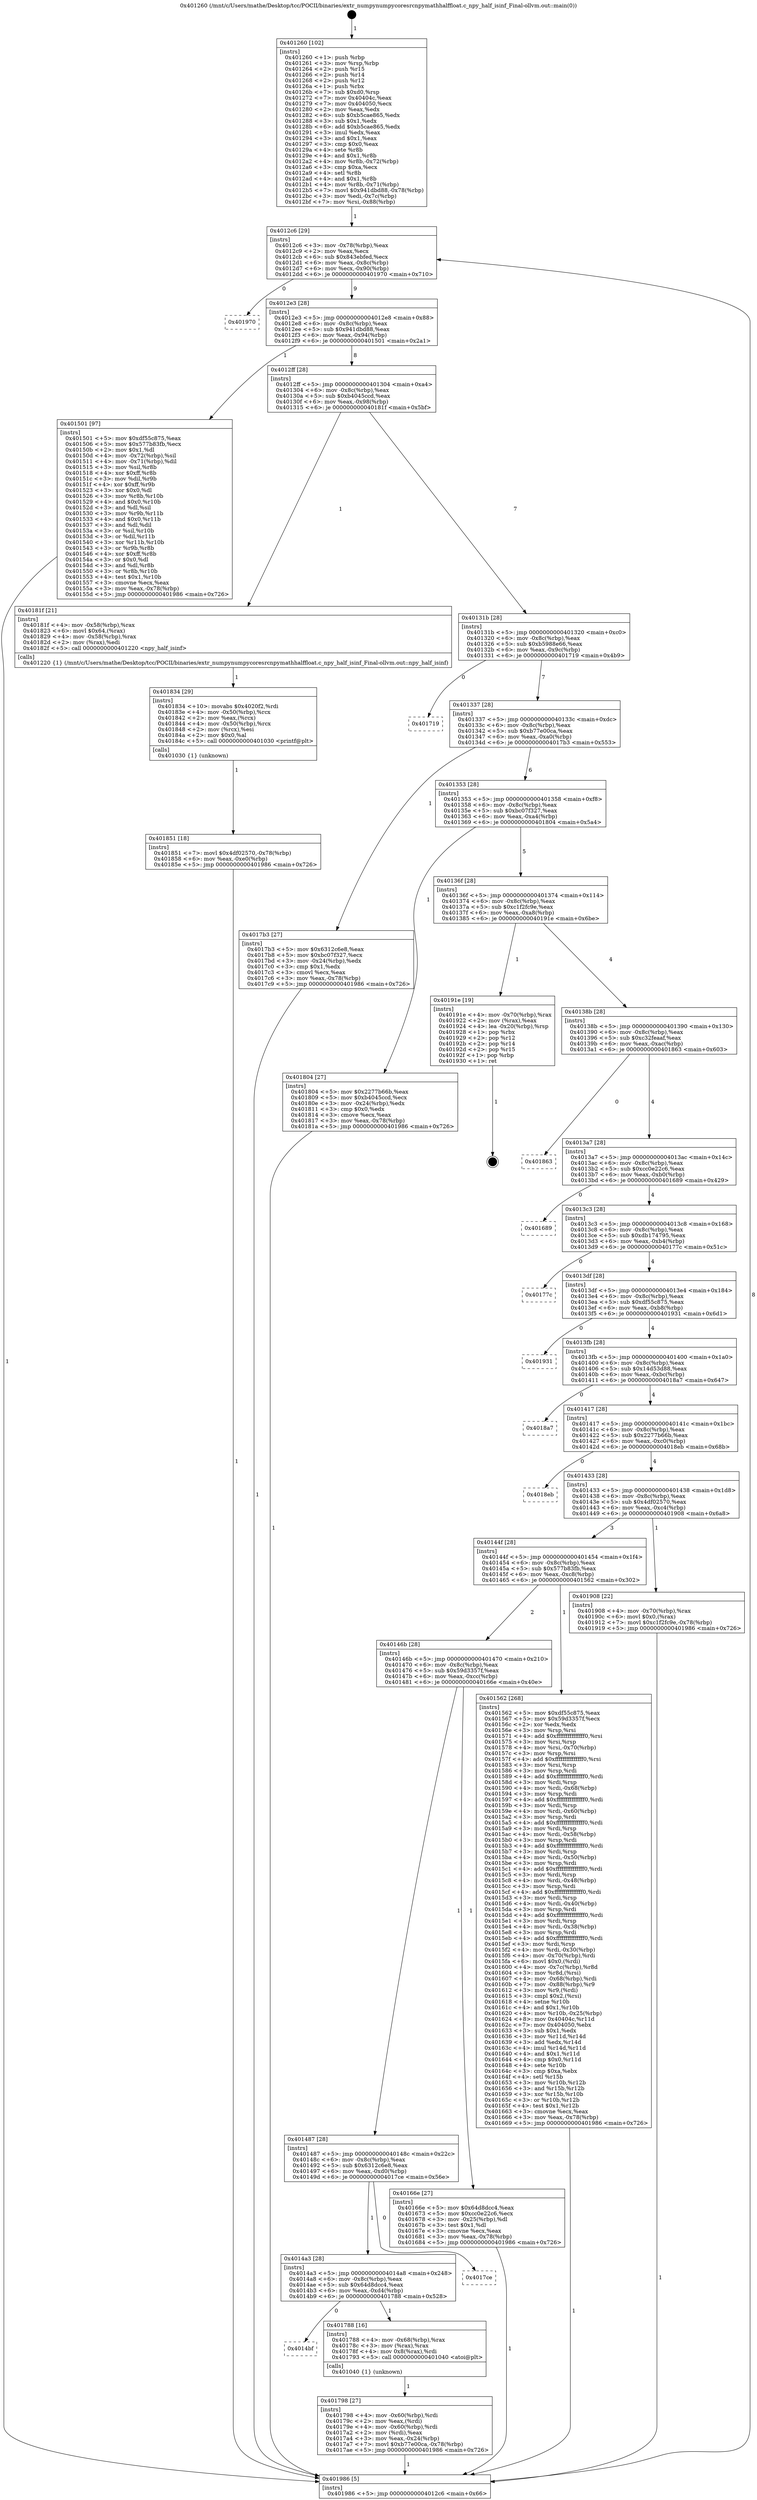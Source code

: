 digraph "0x401260" {
  label = "0x401260 (/mnt/c/Users/mathe/Desktop/tcc/POCII/binaries/extr_numpynumpycoresrcnpymathhalffloat.c_npy_half_isinf_Final-ollvm.out::main(0))"
  labelloc = "t"
  node[shape=record]

  Entry [label="",width=0.3,height=0.3,shape=circle,fillcolor=black,style=filled]
  "0x4012c6" [label="{
     0x4012c6 [29]\l
     | [instrs]\l
     &nbsp;&nbsp;0x4012c6 \<+3\>: mov -0x78(%rbp),%eax\l
     &nbsp;&nbsp;0x4012c9 \<+2\>: mov %eax,%ecx\l
     &nbsp;&nbsp;0x4012cb \<+6\>: sub $0x843ebfed,%ecx\l
     &nbsp;&nbsp;0x4012d1 \<+6\>: mov %eax,-0x8c(%rbp)\l
     &nbsp;&nbsp;0x4012d7 \<+6\>: mov %ecx,-0x90(%rbp)\l
     &nbsp;&nbsp;0x4012dd \<+6\>: je 0000000000401970 \<main+0x710\>\l
  }"]
  "0x401970" [label="{
     0x401970\l
  }", style=dashed]
  "0x4012e3" [label="{
     0x4012e3 [28]\l
     | [instrs]\l
     &nbsp;&nbsp;0x4012e3 \<+5\>: jmp 00000000004012e8 \<main+0x88\>\l
     &nbsp;&nbsp;0x4012e8 \<+6\>: mov -0x8c(%rbp),%eax\l
     &nbsp;&nbsp;0x4012ee \<+5\>: sub $0x941dbd88,%eax\l
     &nbsp;&nbsp;0x4012f3 \<+6\>: mov %eax,-0x94(%rbp)\l
     &nbsp;&nbsp;0x4012f9 \<+6\>: je 0000000000401501 \<main+0x2a1\>\l
  }"]
  Exit [label="",width=0.3,height=0.3,shape=circle,fillcolor=black,style=filled,peripheries=2]
  "0x401501" [label="{
     0x401501 [97]\l
     | [instrs]\l
     &nbsp;&nbsp;0x401501 \<+5\>: mov $0xdf55c875,%eax\l
     &nbsp;&nbsp;0x401506 \<+5\>: mov $0x577b83fb,%ecx\l
     &nbsp;&nbsp;0x40150b \<+2\>: mov $0x1,%dl\l
     &nbsp;&nbsp;0x40150d \<+4\>: mov -0x72(%rbp),%sil\l
     &nbsp;&nbsp;0x401511 \<+4\>: mov -0x71(%rbp),%dil\l
     &nbsp;&nbsp;0x401515 \<+3\>: mov %sil,%r8b\l
     &nbsp;&nbsp;0x401518 \<+4\>: xor $0xff,%r8b\l
     &nbsp;&nbsp;0x40151c \<+3\>: mov %dil,%r9b\l
     &nbsp;&nbsp;0x40151f \<+4\>: xor $0xff,%r9b\l
     &nbsp;&nbsp;0x401523 \<+3\>: xor $0x0,%dl\l
     &nbsp;&nbsp;0x401526 \<+3\>: mov %r8b,%r10b\l
     &nbsp;&nbsp;0x401529 \<+4\>: and $0x0,%r10b\l
     &nbsp;&nbsp;0x40152d \<+3\>: and %dl,%sil\l
     &nbsp;&nbsp;0x401530 \<+3\>: mov %r9b,%r11b\l
     &nbsp;&nbsp;0x401533 \<+4\>: and $0x0,%r11b\l
     &nbsp;&nbsp;0x401537 \<+3\>: and %dl,%dil\l
     &nbsp;&nbsp;0x40153a \<+3\>: or %sil,%r10b\l
     &nbsp;&nbsp;0x40153d \<+3\>: or %dil,%r11b\l
     &nbsp;&nbsp;0x401540 \<+3\>: xor %r11b,%r10b\l
     &nbsp;&nbsp;0x401543 \<+3\>: or %r9b,%r8b\l
     &nbsp;&nbsp;0x401546 \<+4\>: xor $0xff,%r8b\l
     &nbsp;&nbsp;0x40154a \<+3\>: or $0x0,%dl\l
     &nbsp;&nbsp;0x40154d \<+3\>: and %dl,%r8b\l
     &nbsp;&nbsp;0x401550 \<+3\>: or %r8b,%r10b\l
     &nbsp;&nbsp;0x401553 \<+4\>: test $0x1,%r10b\l
     &nbsp;&nbsp;0x401557 \<+3\>: cmovne %ecx,%eax\l
     &nbsp;&nbsp;0x40155a \<+3\>: mov %eax,-0x78(%rbp)\l
     &nbsp;&nbsp;0x40155d \<+5\>: jmp 0000000000401986 \<main+0x726\>\l
  }"]
  "0x4012ff" [label="{
     0x4012ff [28]\l
     | [instrs]\l
     &nbsp;&nbsp;0x4012ff \<+5\>: jmp 0000000000401304 \<main+0xa4\>\l
     &nbsp;&nbsp;0x401304 \<+6\>: mov -0x8c(%rbp),%eax\l
     &nbsp;&nbsp;0x40130a \<+5\>: sub $0xb4045ccd,%eax\l
     &nbsp;&nbsp;0x40130f \<+6\>: mov %eax,-0x98(%rbp)\l
     &nbsp;&nbsp;0x401315 \<+6\>: je 000000000040181f \<main+0x5bf\>\l
  }"]
  "0x401986" [label="{
     0x401986 [5]\l
     | [instrs]\l
     &nbsp;&nbsp;0x401986 \<+5\>: jmp 00000000004012c6 \<main+0x66\>\l
  }"]
  "0x401260" [label="{
     0x401260 [102]\l
     | [instrs]\l
     &nbsp;&nbsp;0x401260 \<+1\>: push %rbp\l
     &nbsp;&nbsp;0x401261 \<+3\>: mov %rsp,%rbp\l
     &nbsp;&nbsp;0x401264 \<+2\>: push %r15\l
     &nbsp;&nbsp;0x401266 \<+2\>: push %r14\l
     &nbsp;&nbsp;0x401268 \<+2\>: push %r12\l
     &nbsp;&nbsp;0x40126a \<+1\>: push %rbx\l
     &nbsp;&nbsp;0x40126b \<+7\>: sub $0xd0,%rsp\l
     &nbsp;&nbsp;0x401272 \<+7\>: mov 0x40404c,%eax\l
     &nbsp;&nbsp;0x401279 \<+7\>: mov 0x404050,%ecx\l
     &nbsp;&nbsp;0x401280 \<+2\>: mov %eax,%edx\l
     &nbsp;&nbsp;0x401282 \<+6\>: sub $0xb5cae865,%edx\l
     &nbsp;&nbsp;0x401288 \<+3\>: sub $0x1,%edx\l
     &nbsp;&nbsp;0x40128b \<+6\>: add $0xb5cae865,%edx\l
     &nbsp;&nbsp;0x401291 \<+3\>: imul %edx,%eax\l
     &nbsp;&nbsp;0x401294 \<+3\>: and $0x1,%eax\l
     &nbsp;&nbsp;0x401297 \<+3\>: cmp $0x0,%eax\l
     &nbsp;&nbsp;0x40129a \<+4\>: sete %r8b\l
     &nbsp;&nbsp;0x40129e \<+4\>: and $0x1,%r8b\l
     &nbsp;&nbsp;0x4012a2 \<+4\>: mov %r8b,-0x72(%rbp)\l
     &nbsp;&nbsp;0x4012a6 \<+3\>: cmp $0xa,%ecx\l
     &nbsp;&nbsp;0x4012a9 \<+4\>: setl %r8b\l
     &nbsp;&nbsp;0x4012ad \<+4\>: and $0x1,%r8b\l
     &nbsp;&nbsp;0x4012b1 \<+4\>: mov %r8b,-0x71(%rbp)\l
     &nbsp;&nbsp;0x4012b5 \<+7\>: movl $0x941dbd88,-0x78(%rbp)\l
     &nbsp;&nbsp;0x4012bc \<+3\>: mov %edi,-0x7c(%rbp)\l
     &nbsp;&nbsp;0x4012bf \<+7\>: mov %rsi,-0x88(%rbp)\l
  }"]
  "0x401851" [label="{
     0x401851 [18]\l
     | [instrs]\l
     &nbsp;&nbsp;0x401851 \<+7\>: movl $0x4df02570,-0x78(%rbp)\l
     &nbsp;&nbsp;0x401858 \<+6\>: mov %eax,-0xe0(%rbp)\l
     &nbsp;&nbsp;0x40185e \<+5\>: jmp 0000000000401986 \<main+0x726\>\l
  }"]
  "0x40181f" [label="{
     0x40181f [21]\l
     | [instrs]\l
     &nbsp;&nbsp;0x40181f \<+4\>: mov -0x58(%rbp),%rax\l
     &nbsp;&nbsp;0x401823 \<+6\>: movl $0x64,(%rax)\l
     &nbsp;&nbsp;0x401829 \<+4\>: mov -0x58(%rbp),%rax\l
     &nbsp;&nbsp;0x40182d \<+2\>: mov (%rax),%edi\l
     &nbsp;&nbsp;0x40182f \<+5\>: call 0000000000401220 \<npy_half_isinf\>\l
     | [calls]\l
     &nbsp;&nbsp;0x401220 \{1\} (/mnt/c/Users/mathe/Desktop/tcc/POCII/binaries/extr_numpynumpycoresrcnpymathhalffloat.c_npy_half_isinf_Final-ollvm.out::npy_half_isinf)\l
  }"]
  "0x40131b" [label="{
     0x40131b [28]\l
     | [instrs]\l
     &nbsp;&nbsp;0x40131b \<+5\>: jmp 0000000000401320 \<main+0xc0\>\l
     &nbsp;&nbsp;0x401320 \<+6\>: mov -0x8c(%rbp),%eax\l
     &nbsp;&nbsp;0x401326 \<+5\>: sub $0xb5988e66,%eax\l
     &nbsp;&nbsp;0x40132b \<+6\>: mov %eax,-0x9c(%rbp)\l
     &nbsp;&nbsp;0x401331 \<+6\>: je 0000000000401719 \<main+0x4b9\>\l
  }"]
  "0x401834" [label="{
     0x401834 [29]\l
     | [instrs]\l
     &nbsp;&nbsp;0x401834 \<+10\>: movabs $0x4020f2,%rdi\l
     &nbsp;&nbsp;0x40183e \<+4\>: mov -0x50(%rbp),%rcx\l
     &nbsp;&nbsp;0x401842 \<+2\>: mov %eax,(%rcx)\l
     &nbsp;&nbsp;0x401844 \<+4\>: mov -0x50(%rbp),%rcx\l
     &nbsp;&nbsp;0x401848 \<+2\>: mov (%rcx),%esi\l
     &nbsp;&nbsp;0x40184a \<+2\>: mov $0x0,%al\l
     &nbsp;&nbsp;0x40184c \<+5\>: call 0000000000401030 \<printf@plt\>\l
     | [calls]\l
     &nbsp;&nbsp;0x401030 \{1\} (unknown)\l
  }"]
  "0x401719" [label="{
     0x401719\l
  }", style=dashed]
  "0x401337" [label="{
     0x401337 [28]\l
     | [instrs]\l
     &nbsp;&nbsp;0x401337 \<+5\>: jmp 000000000040133c \<main+0xdc\>\l
     &nbsp;&nbsp;0x40133c \<+6\>: mov -0x8c(%rbp),%eax\l
     &nbsp;&nbsp;0x401342 \<+5\>: sub $0xb77e00ca,%eax\l
     &nbsp;&nbsp;0x401347 \<+6\>: mov %eax,-0xa0(%rbp)\l
     &nbsp;&nbsp;0x40134d \<+6\>: je 00000000004017b3 \<main+0x553\>\l
  }"]
  "0x401798" [label="{
     0x401798 [27]\l
     | [instrs]\l
     &nbsp;&nbsp;0x401798 \<+4\>: mov -0x60(%rbp),%rdi\l
     &nbsp;&nbsp;0x40179c \<+2\>: mov %eax,(%rdi)\l
     &nbsp;&nbsp;0x40179e \<+4\>: mov -0x60(%rbp),%rdi\l
     &nbsp;&nbsp;0x4017a2 \<+2\>: mov (%rdi),%eax\l
     &nbsp;&nbsp;0x4017a4 \<+3\>: mov %eax,-0x24(%rbp)\l
     &nbsp;&nbsp;0x4017a7 \<+7\>: movl $0xb77e00ca,-0x78(%rbp)\l
     &nbsp;&nbsp;0x4017ae \<+5\>: jmp 0000000000401986 \<main+0x726\>\l
  }"]
  "0x4017b3" [label="{
     0x4017b3 [27]\l
     | [instrs]\l
     &nbsp;&nbsp;0x4017b3 \<+5\>: mov $0x6312c6e8,%eax\l
     &nbsp;&nbsp;0x4017b8 \<+5\>: mov $0xbc07f327,%ecx\l
     &nbsp;&nbsp;0x4017bd \<+3\>: mov -0x24(%rbp),%edx\l
     &nbsp;&nbsp;0x4017c0 \<+3\>: cmp $0x1,%edx\l
     &nbsp;&nbsp;0x4017c3 \<+3\>: cmovl %ecx,%eax\l
     &nbsp;&nbsp;0x4017c6 \<+3\>: mov %eax,-0x78(%rbp)\l
     &nbsp;&nbsp;0x4017c9 \<+5\>: jmp 0000000000401986 \<main+0x726\>\l
  }"]
  "0x401353" [label="{
     0x401353 [28]\l
     | [instrs]\l
     &nbsp;&nbsp;0x401353 \<+5\>: jmp 0000000000401358 \<main+0xf8\>\l
     &nbsp;&nbsp;0x401358 \<+6\>: mov -0x8c(%rbp),%eax\l
     &nbsp;&nbsp;0x40135e \<+5\>: sub $0xbc07f327,%eax\l
     &nbsp;&nbsp;0x401363 \<+6\>: mov %eax,-0xa4(%rbp)\l
     &nbsp;&nbsp;0x401369 \<+6\>: je 0000000000401804 \<main+0x5a4\>\l
  }"]
  "0x4014bf" [label="{
     0x4014bf\l
  }", style=dashed]
  "0x401804" [label="{
     0x401804 [27]\l
     | [instrs]\l
     &nbsp;&nbsp;0x401804 \<+5\>: mov $0x2277b66b,%eax\l
     &nbsp;&nbsp;0x401809 \<+5\>: mov $0xb4045ccd,%ecx\l
     &nbsp;&nbsp;0x40180e \<+3\>: mov -0x24(%rbp),%edx\l
     &nbsp;&nbsp;0x401811 \<+3\>: cmp $0x0,%edx\l
     &nbsp;&nbsp;0x401814 \<+3\>: cmove %ecx,%eax\l
     &nbsp;&nbsp;0x401817 \<+3\>: mov %eax,-0x78(%rbp)\l
     &nbsp;&nbsp;0x40181a \<+5\>: jmp 0000000000401986 \<main+0x726\>\l
  }"]
  "0x40136f" [label="{
     0x40136f [28]\l
     | [instrs]\l
     &nbsp;&nbsp;0x40136f \<+5\>: jmp 0000000000401374 \<main+0x114\>\l
     &nbsp;&nbsp;0x401374 \<+6\>: mov -0x8c(%rbp),%eax\l
     &nbsp;&nbsp;0x40137a \<+5\>: sub $0xc1f2fc9e,%eax\l
     &nbsp;&nbsp;0x40137f \<+6\>: mov %eax,-0xa8(%rbp)\l
     &nbsp;&nbsp;0x401385 \<+6\>: je 000000000040191e \<main+0x6be\>\l
  }"]
  "0x401788" [label="{
     0x401788 [16]\l
     | [instrs]\l
     &nbsp;&nbsp;0x401788 \<+4\>: mov -0x68(%rbp),%rax\l
     &nbsp;&nbsp;0x40178c \<+3\>: mov (%rax),%rax\l
     &nbsp;&nbsp;0x40178f \<+4\>: mov 0x8(%rax),%rdi\l
     &nbsp;&nbsp;0x401793 \<+5\>: call 0000000000401040 \<atoi@plt\>\l
     | [calls]\l
     &nbsp;&nbsp;0x401040 \{1\} (unknown)\l
  }"]
  "0x40191e" [label="{
     0x40191e [19]\l
     | [instrs]\l
     &nbsp;&nbsp;0x40191e \<+4\>: mov -0x70(%rbp),%rax\l
     &nbsp;&nbsp;0x401922 \<+2\>: mov (%rax),%eax\l
     &nbsp;&nbsp;0x401924 \<+4\>: lea -0x20(%rbp),%rsp\l
     &nbsp;&nbsp;0x401928 \<+1\>: pop %rbx\l
     &nbsp;&nbsp;0x401929 \<+2\>: pop %r12\l
     &nbsp;&nbsp;0x40192b \<+2\>: pop %r14\l
     &nbsp;&nbsp;0x40192d \<+2\>: pop %r15\l
     &nbsp;&nbsp;0x40192f \<+1\>: pop %rbp\l
     &nbsp;&nbsp;0x401930 \<+1\>: ret\l
  }"]
  "0x40138b" [label="{
     0x40138b [28]\l
     | [instrs]\l
     &nbsp;&nbsp;0x40138b \<+5\>: jmp 0000000000401390 \<main+0x130\>\l
     &nbsp;&nbsp;0x401390 \<+6\>: mov -0x8c(%rbp),%eax\l
     &nbsp;&nbsp;0x401396 \<+5\>: sub $0xc32feaaf,%eax\l
     &nbsp;&nbsp;0x40139b \<+6\>: mov %eax,-0xac(%rbp)\l
     &nbsp;&nbsp;0x4013a1 \<+6\>: je 0000000000401863 \<main+0x603\>\l
  }"]
  "0x4014a3" [label="{
     0x4014a3 [28]\l
     | [instrs]\l
     &nbsp;&nbsp;0x4014a3 \<+5\>: jmp 00000000004014a8 \<main+0x248\>\l
     &nbsp;&nbsp;0x4014a8 \<+6\>: mov -0x8c(%rbp),%eax\l
     &nbsp;&nbsp;0x4014ae \<+5\>: sub $0x64d8dcc4,%eax\l
     &nbsp;&nbsp;0x4014b3 \<+6\>: mov %eax,-0xd4(%rbp)\l
     &nbsp;&nbsp;0x4014b9 \<+6\>: je 0000000000401788 \<main+0x528\>\l
  }"]
  "0x401863" [label="{
     0x401863\l
  }", style=dashed]
  "0x4013a7" [label="{
     0x4013a7 [28]\l
     | [instrs]\l
     &nbsp;&nbsp;0x4013a7 \<+5\>: jmp 00000000004013ac \<main+0x14c\>\l
     &nbsp;&nbsp;0x4013ac \<+6\>: mov -0x8c(%rbp),%eax\l
     &nbsp;&nbsp;0x4013b2 \<+5\>: sub $0xcc0e22c6,%eax\l
     &nbsp;&nbsp;0x4013b7 \<+6\>: mov %eax,-0xb0(%rbp)\l
     &nbsp;&nbsp;0x4013bd \<+6\>: je 0000000000401689 \<main+0x429\>\l
  }"]
  "0x4017ce" [label="{
     0x4017ce\l
  }", style=dashed]
  "0x401689" [label="{
     0x401689\l
  }", style=dashed]
  "0x4013c3" [label="{
     0x4013c3 [28]\l
     | [instrs]\l
     &nbsp;&nbsp;0x4013c3 \<+5\>: jmp 00000000004013c8 \<main+0x168\>\l
     &nbsp;&nbsp;0x4013c8 \<+6\>: mov -0x8c(%rbp),%eax\l
     &nbsp;&nbsp;0x4013ce \<+5\>: sub $0xdb174795,%eax\l
     &nbsp;&nbsp;0x4013d3 \<+6\>: mov %eax,-0xb4(%rbp)\l
     &nbsp;&nbsp;0x4013d9 \<+6\>: je 000000000040177c \<main+0x51c\>\l
  }"]
  "0x401487" [label="{
     0x401487 [28]\l
     | [instrs]\l
     &nbsp;&nbsp;0x401487 \<+5\>: jmp 000000000040148c \<main+0x22c\>\l
     &nbsp;&nbsp;0x40148c \<+6\>: mov -0x8c(%rbp),%eax\l
     &nbsp;&nbsp;0x401492 \<+5\>: sub $0x6312c6e8,%eax\l
     &nbsp;&nbsp;0x401497 \<+6\>: mov %eax,-0xd0(%rbp)\l
     &nbsp;&nbsp;0x40149d \<+6\>: je 00000000004017ce \<main+0x56e\>\l
  }"]
  "0x40177c" [label="{
     0x40177c\l
  }", style=dashed]
  "0x4013df" [label="{
     0x4013df [28]\l
     | [instrs]\l
     &nbsp;&nbsp;0x4013df \<+5\>: jmp 00000000004013e4 \<main+0x184\>\l
     &nbsp;&nbsp;0x4013e4 \<+6\>: mov -0x8c(%rbp),%eax\l
     &nbsp;&nbsp;0x4013ea \<+5\>: sub $0xdf55c875,%eax\l
     &nbsp;&nbsp;0x4013ef \<+6\>: mov %eax,-0xb8(%rbp)\l
     &nbsp;&nbsp;0x4013f5 \<+6\>: je 0000000000401931 \<main+0x6d1\>\l
  }"]
  "0x40166e" [label="{
     0x40166e [27]\l
     | [instrs]\l
     &nbsp;&nbsp;0x40166e \<+5\>: mov $0x64d8dcc4,%eax\l
     &nbsp;&nbsp;0x401673 \<+5\>: mov $0xcc0e22c6,%ecx\l
     &nbsp;&nbsp;0x401678 \<+3\>: mov -0x25(%rbp),%dl\l
     &nbsp;&nbsp;0x40167b \<+3\>: test $0x1,%dl\l
     &nbsp;&nbsp;0x40167e \<+3\>: cmovne %ecx,%eax\l
     &nbsp;&nbsp;0x401681 \<+3\>: mov %eax,-0x78(%rbp)\l
     &nbsp;&nbsp;0x401684 \<+5\>: jmp 0000000000401986 \<main+0x726\>\l
  }"]
  "0x401931" [label="{
     0x401931\l
  }", style=dashed]
  "0x4013fb" [label="{
     0x4013fb [28]\l
     | [instrs]\l
     &nbsp;&nbsp;0x4013fb \<+5\>: jmp 0000000000401400 \<main+0x1a0\>\l
     &nbsp;&nbsp;0x401400 \<+6\>: mov -0x8c(%rbp),%eax\l
     &nbsp;&nbsp;0x401406 \<+5\>: sub $0x14d53d88,%eax\l
     &nbsp;&nbsp;0x40140b \<+6\>: mov %eax,-0xbc(%rbp)\l
     &nbsp;&nbsp;0x401411 \<+6\>: je 00000000004018a7 \<main+0x647\>\l
  }"]
  "0x40146b" [label="{
     0x40146b [28]\l
     | [instrs]\l
     &nbsp;&nbsp;0x40146b \<+5\>: jmp 0000000000401470 \<main+0x210\>\l
     &nbsp;&nbsp;0x401470 \<+6\>: mov -0x8c(%rbp),%eax\l
     &nbsp;&nbsp;0x401476 \<+5\>: sub $0x59d3357f,%eax\l
     &nbsp;&nbsp;0x40147b \<+6\>: mov %eax,-0xcc(%rbp)\l
     &nbsp;&nbsp;0x401481 \<+6\>: je 000000000040166e \<main+0x40e\>\l
  }"]
  "0x4018a7" [label="{
     0x4018a7\l
  }", style=dashed]
  "0x401417" [label="{
     0x401417 [28]\l
     | [instrs]\l
     &nbsp;&nbsp;0x401417 \<+5\>: jmp 000000000040141c \<main+0x1bc\>\l
     &nbsp;&nbsp;0x40141c \<+6\>: mov -0x8c(%rbp),%eax\l
     &nbsp;&nbsp;0x401422 \<+5\>: sub $0x2277b66b,%eax\l
     &nbsp;&nbsp;0x401427 \<+6\>: mov %eax,-0xc0(%rbp)\l
     &nbsp;&nbsp;0x40142d \<+6\>: je 00000000004018eb \<main+0x68b\>\l
  }"]
  "0x401562" [label="{
     0x401562 [268]\l
     | [instrs]\l
     &nbsp;&nbsp;0x401562 \<+5\>: mov $0xdf55c875,%eax\l
     &nbsp;&nbsp;0x401567 \<+5\>: mov $0x59d3357f,%ecx\l
     &nbsp;&nbsp;0x40156c \<+2\>: xor %edx,%edx\l
     &nbsp;&nbsp;0x40156e \<+3\>: mov %rsp,%rsi\l
     &nbsp;&nbsp;0x401571 \<+4\>: add $0xfffffffffffffff0,%rsi\l
     &nbsp;&nbsp;0x401575 \<+3\>: mov %rsi,%rsp\l
     &nbsp;&nbsp;0x401578 \<+4\>: mov %rsi,-0x70(%rbp)\l
     &nbsp;&nbsp;0x40157c \<+3\>: mov %rsp,%rsi\l
     &nbsp;&nbsp;0x40157f \<+4\>: add $0xfffffffffffffff0,%rsi\l
     &nbsp;&nbsp;0x401583 \<+3\>: mov %rsi,%rsp\l
     &nbsp;&nbsp;0x401586 \<+3\>: mov %rsp,%rdi\l
     &nbsp;&nbsp;0x401589 \<+4\>: add $0xfffffffffffffff0,%rdi\l
     &nbsp;&nbsp;0x40158d \<+3\>: mov %rdi,%rsp\l
     &nbsp;&nbsp;0x401590 \<+4\>: mov %rdi,-0x68(%rbp)\l
     &nbsp;&nbsp;0x401594 \<+3\>: mov %rsp,%rdi\l
     &nbsp;&nbsp;0x401597 \<+4\>: add $0xfffffffffffffff0,%rdi\l
     &nbsp;&nbsp;0x40159b \<+3\>: mov %rdi,%rsp\l
     &nbsp;&nbsp;0x40159e \<+4\>: mov %rdi,-0x60(%rbp)\l
     &nbsp;&nbsp;0x4015a2 \<+3\>: mov %rsp,%rdi\l
     &nbsp;&nbsp;0x4015a5 \<+4\>: add $0xfffffffffffffff0,%rdi\l
     &nbsp;&nbsp;0x4015a9 \<+3\>: mov %rdi,%rsp\l
     &nbsp;&nbsp;0x4015ac \<+4\>: mov %rdi,-0x58(%rbp)\l
     &nbsp;&nbsp;0x4015b0 \<+3\>: mov %rsp,%rdi\l
     &nbsp;&nbsp;0x4015b3 \<+4\>: add $0xfffffffffffffff0,%rdi\l
     &nbsp;&nbsp;0x4015b7 \<+3\>: mov %rdi,%rsp\l
     &nbsp;&nbsp;0x4015ba \<+4\>: mov %rdi,-0x50(%rbp)\l
     &nbsp;&nbsp;0x4015be \<+3\>: mov %rsp,%rdi\l
     &nbsp;&nbsp;0x4015c1 \<+4\>: add $0xfffffffffffffff0,%rdi\l
     &nbsp;&nbsp;0x4015c5 \<+3\>: mov %rdi,%rsp\l
     &nbsp;&nbsp;0x4015c8 \<+4\>: mov %rdi,-0x48(%rbp)\l
     &nbsp;&nbsp;0x4015cc \<+3\>: mov %rsp,%rdi\l
     &nbsp;&nbsp;0x4015cf \<+4\>: add $0xfffffffffffffff0,%rdi\l
     &nbsp;&nbsp;0x4015d3 \<+3\>: mov %rdi,%rsp\l
     &nbsp;&nbsp;0x4015d6 \<+4\>: mov %rdi,-0x40(%rbp)\l
     &nbsp;&nbsp;0x4015da \<+3\>: mov %rsp,%rdi\l
     &nbsp;&nbsp;0x4015dd \<+4\>: add $0xfffffffffffffff0,%rdi\l
     &nbsp;&nbsp;0x4015e1 \<+3\>: mov %rdi,%rsp\l
     &nbsp;&nbsp;0x4015e4 \<+4\>: mov %rdi,-0x38(%rbp)\l
     &nbsp;&nbsp;0x4015e8 \<+3\>: mov %rsp,%rdi\l
     &nbsp;&nbsp;0x4015eb \<+4\>: add $0xfffffffffffffff0,%rdi\l
     &nbsp;&nbsp;0x4015ef \<+3\>: mov %rdi,%rsp\l
     &nbsp;&nbsp;0x4015f2 \<+4\>: mov %rdi,-0x30(%rbp)\l
     &nbsp;&nbsp;0x4015f6 \<+4\>: mov -0x70(%rbp),%rdi\l
     &nbsp;&nbsp;0x4015fa \<+6\>: movl $0x0,(%rdi)\l
     &nbsp;&nbsp;0x401600 \<+4\>: mov -0x7c(%rbp),%r8d\l
     &nbsp;&nbsp;0x401604 \<+3\>: mov %r8d,(%rsi)\l
     &nbsp;&nbsp;0x401607 \<+4\>: mov -0x68(%rbp),%rdi\l
     &nbsp;&nbsp;0x40160b \<+7\>: mov -0x88(%rbp),%r9\l
     &nbsp;&nbsp;0x401612 \<+3\>: mov %r9,(%rdi)\l
     &nbsp;&nbsp;0x401615 \<+3\>: cmpl $0x2,(%rsi)\l
     &nbsp;&nbsp;0x401618 \<+4\>: setne %r10b\l
     &nbsp;&nbsp;0x40161c \<+4\>: and $0x1,%r10b\l
     &nbsp;&nbsp;0x401620 \<+4\>: mov %r10b,-0x25(%rbp)\l
     &nbsp;&nbsp;0x401624 \<+8\>: mov 0x40404c,%r11d\l
     &nbsp;&nbsp;0x40162c \<+7\>: mov 0x404050,%ebx\l
     &nbsp;&nbsp;0x401633 \<+3\>: sub $0x1,%edx\l
     &nbsp;&nbsp;0x401636 \<+3\>: mov %r11d,%r14d\l
     &nbsp;&nbsp;0x401639 \<+3\>: add %edx,%r14d\l
     &nbsp;&nbsp;0x40163c \<+4\>: imul %r14d,%r11d\l
     &nbsp;&nbsp;0x401640 \<+4\>: and $0x1,%r11d\l
     &nbsp;&nbsp;0x401644 \<+4\>: cmp $0x0,%r11d\l
     &nbsp;&nbsp;0x401648 \<+4\>: sete %r10b\l
     &nbsp;&nbsp;0x40164c \<+3\>: cmp $0xa,%ebx\l
     &nbsp;&nbsp;0x40164f \<+4\>: setl %r15b\l
     &nbsp;&nbsp;0x401653 \<+3\>: mov %r10b,%r12b\l
     &nbsp;&nbsp;0x401656 \<+3\>: and %r15b,%r12b\l
     &nbsp;&nbsp;0x401659 \<+3\>: xor %r15b,%r10b\l
     &nbsp;&nbsp;0x40165c \<+3\>: or %r10b,%r12b\l
     &nbsp;&nbsp;0x40165f \<+4\>: test $0x1,%r12b\l
     &nbsp;&nbsp;0x401663 \<+3\>: cmovne %ecx,%eax\l
     &nbsp;&nbsp;0x401666 \<+3\>: mov %eax,-0x78(%rbp)\l
     &nbsp;&nbsp;0x401669 \<+5\>: jmp 0000000000401986 \<main+0x726\>\l
  }"]
  "0x4018eb" [label="{
     0x4018eb\l
  }", style=dashed]
  "0x401433" [label="{
     0x401433 [28]\l
     | [instrs]\l
     &nbsp;&nbsp;0x401433 \<+5\>: jmp 0000000000401438 \<main+0x1d8\>\l
     &nbsp;&nbsp;0x401438 \<+6\>: mov -0x8c(%rbp),%eax\l
     &nbsp;&nbsp;0x40143e \<+5\>: sub $0x4df02570,%eax\l
     &nbsp;&nbsp;0x401443 \<+6\>: mov %eax,-0xc4(%rbp)\l
     &nbsp;&nbsp;0x401449 \<+6\>: je 0000000000401908 \<main+0x6a8\>\l
  }"]
  "0x40144f" [label="{
     0x40144f [28]\l
     | [instrs]\l
     &nbsp;&nbsp;0x40144f \<+5\>: jmp 0000000000401454 \<main+0x1f4\>\l
     &nbsp;&nbsp;0x401454 \<+6\>: mov -0x8c(%rbp),%eax\l
     &nbsp;&nbsp;0x40145a \<+5\>: sub $0x577b83fb,%eax\l
     &nbsp;&nbsp;0x40145f \<+6\>: mov %eax,-0xc8(%rbp)\l
     &nbsp;&nbsp;0x401465 \<+6\>: je 0000000000401562 \<main+0x302\>\l
  }"]
  "0x401908" [label="{
     0x401908 [22]\l
     | [instrs]\l
     &nbsp;&nbsp;0x401908 \<+4\>: mov -0x70(%rbp),%rax\l
     &nbsp;&nbsp;0x40190c \<+6\>: movl $0x0,(%rax)\l
     &nbsp;&nbsp;0x401912 \<+7\>: movl $0xc1f2fc9e,-0x78(%rbp)\l
     &nbsp;&nbsp;0x401919 \<+5\>: jmp 0000000000401986 \<main+0x726\>\l
  }"]
  Entry -> "0x401260" [label=" 1"]
  "0x4012c6" -> "0x401970" [label=" 0"]
  "0x4012c6" -> "0x4012e3" [label=" 9"]
  "0x40191e" -> Exit [label=" 1"]
  "0x4012e3" -> "0x401501" [label=" 1"]
  "0x4012e3" -> "0x4012ff" [label=" 8"]
  "0x401501" -> "0x401986" [label=" 1"]
  "0x401260" -> "0x4012c6" [label=" 1"]
  "0x401986" -> "0x4012c6" [label=" 8"]
  "0x401908" -> "0x401986" [label=" 1"]
  "0x4012ff" -> "0x40181f" [label=" 1"]
  "0x4012ff" -> "0x40131b" [label=" 7"]
  "0x401851" -> "0x401986" [label=" 1"]
  "0x40131b" -> "0x401719" [label=" 0"]
  "0x40131b" -> "0x401337" [label=" 7"]
  "0x401834" -> "0x401851" [label=" 1"]
  "0x401337" -> "0x4017b3" [label=" 1"]
  "0x401337" -> "0x401353" [label=" 6"]
  "0x40181f" -> "0x401834" [label=" 1"]
  "0x401353" -> "0x401804" [label=" 1"]
  "0x401353" -> "0x40136f" [label=" 5"]
  "0x401804" -> "0x401986" [label=" 1"]
  "0x40136f" -> "0x40191e" [label=" 1"]
  "0x40136f" -> "0x40138b" [label=" 4"]
  "0x4017b3" -> "0x401986" [label=" 1"]
  "0x40138b" -> "0x401863" [label=" 0"]
  "0x40138b" -> "0x4013a7" [label=" 4"]
  "0x401788" -> "0x401798" [label=" 1"]
  "0x4013a7" -> "0x401689" [label=" 0"]
  "0x4013a7" -> "0x4013c3" [label=" 4"]
  "0x4014a3" -> "0x4014bf" [label=" 0"]
  "0x4013c3" -> "0x40177c" [label=" 0"]
  "0x4013c3" -> "0x4013df" [label=" 4"]
  "0x401798" -> "0x401986" [label=" 1"]
  "0x4013df" -> "0x401931" [label=" 0"]
  "0x4013df" -> "0x4013fb" [label=" 4"]
  "0x401487" -> "0x4014a3" [label=" 1"]
  "0x4013fb" -> "0x4018a7" [label=" 0"]
  "0x4013fb" -> "0x401417" [label=" 4"]
  "0x40166e" -> "0x401986" [label=" 1"]
  "0x401417" -> "0x4018eb" [label=" 0"]
  "0x401417" -> "0x401433" [label=" 4"]
  "0x40146b" -> "0x401487" [label=" 1"]
  "0x401433" -> "0x401908" [label=" 1"]
  "0x401433" -> "0x40144f" [label=" 3"]
  "0x40146b" -> "0x40166e" [label=" 1"]
  "0x40144f" -> "0x401562" [label=" 1"]
  "0x40144f" -> "0x40146b" [label=" 2"]
  "0x4014a3" -> "0x401788" [label=" 1"]
  "0x401562" -> "0x401986" [label=" 1"]
  "0x401487" -> "0x4017ce" [label=" 0"]
}

